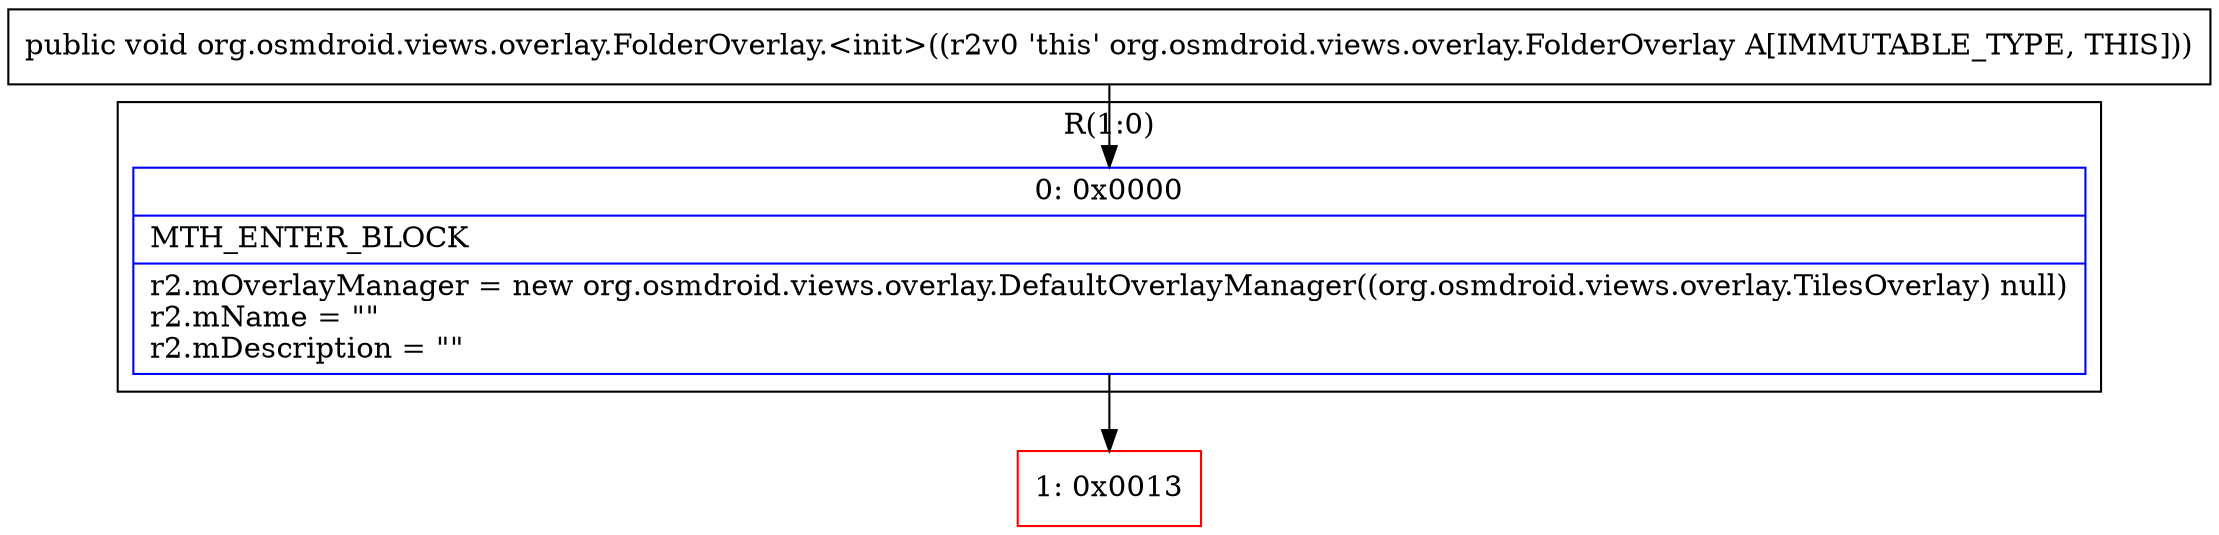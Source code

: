 digraph "CFG fororg.osmdroid.views.overlay.FolderOverlay.\<init\>()V" {
subgraph cluster_Region_1470164304 {
label = "R(1:0)";
node [shape=record,color=blue];
Node_0 [shape=record,label="{0\:\ 0x0000|MTH_ENTER_BLOCK\l|r2.mOverlayManager = new org.osmdroid.views.overlay.DefaultOverlayManager((org.osmdroid.views.overlay.TilesOverlay) null)\lr2.mName = \"\"\lr2.mDescription = \"\"\l}"];
}
Node_1 [shape=record,color=red,label="{1\:\ 0x0013}"];
MethodNode[shape=record,label="{public void org.osmdroid.views.overlay.FolderOverlay.\<init\>((r2v0 'this' org.osmdroid.views.overlay.FolderOverlay A[IMMUTABLE_TYPE, THIS])) }"];
MethodNode -> Node_0;
Node_0 -> Node_1;
}

